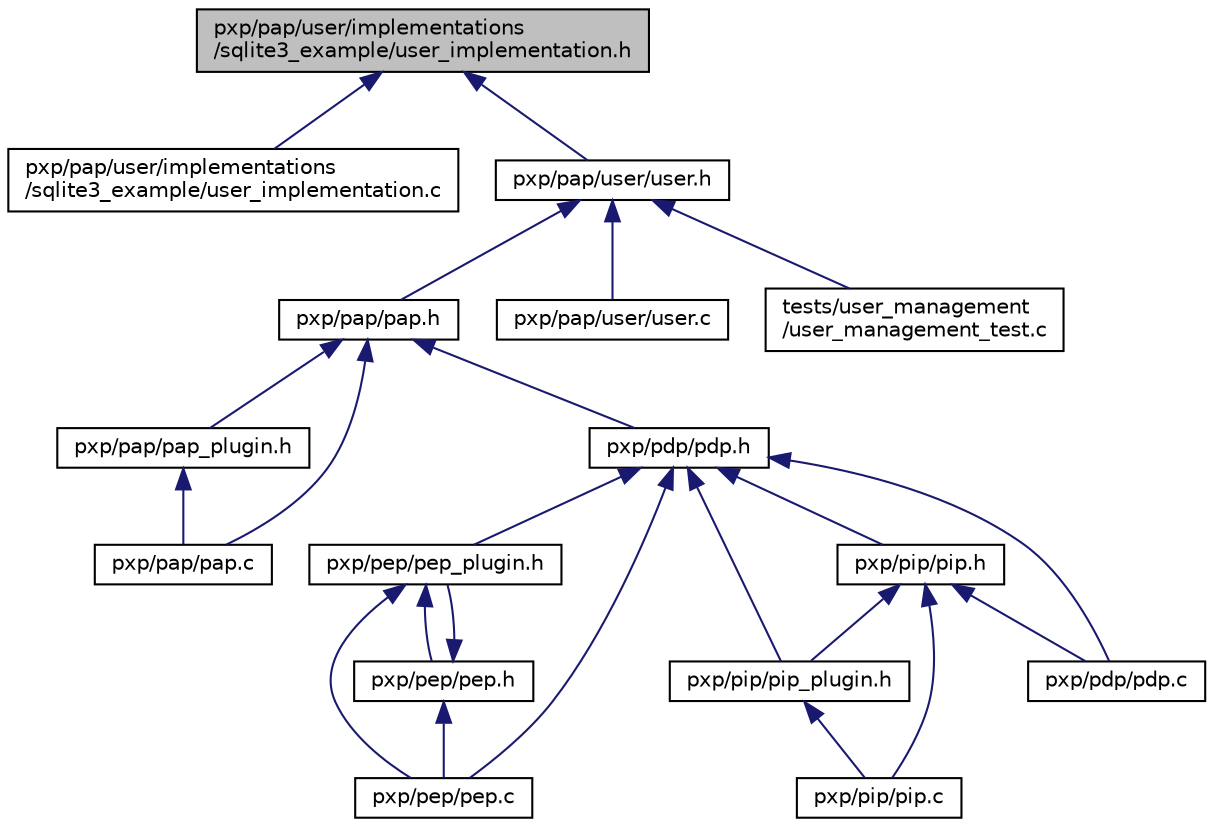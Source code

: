 digraph "pxp/pap/user/implementations/sqlite3_example/user_implementation.h"
{
  edge [fontname="Helvetica",fontsize="10",labelfontname="Helvetica",labelfontsize="10"];
  node [fontname="Helvetica",fontsize="10",shape=record];
  Node1 [label="pxp/pap/user/implementations\l/sqlite3_example/user_implementation.h",height=0.2,width=0.4,color="black", fillcolor="grey75", style="filled", fontcolor="black"];
  Node1 -> Node2 [dir="back",color="midnightblue",fontsize="10",style="solid",fontname="Helvetica"];
  Node2 [label="pxp/pap/user/implementations\l/sqlite3_example/user_implementation.c",height=0.2,width=0.4,color="black", fillcolor="white", style="filled",URL="$user__implementation_8c.html"];
  Node1 -> Node3 [dir="back",color="midnightblue",fontsize="10",style="solid",fontname="Helvetica"];
  Node3 [label="pxp/pap/user/user.h",height=0.2,width=0.4,color="black", fillcolor="white", style="filled",URL="$user_8h.html"];
  Node3 -> Node4 [dir="back",color="midnightblue",fontsize="10",style="solid",fontname="Helvetica"];
  Node4 [label="pxp/pap/pap.h",height=0.2,width=0.4,color="black", fillcolor="white", style="filled",URL="$pap_8h.html"];
  Node4 -> Node5 [dir="back",color="midnightblue",fontsize="10",style="solid",fontname="Helvetica"];
  Node5 [label="pxp/pap/pap.c",height=0.2,width=0.4,color="black", fillcolor="white", style="filled",URL="$pap_8c.html"];
  Node4 -> Node6 [dir="back",color="midnightblue",fontsize="10",style="solid",fontname="Helvetica"];
  Node6 [label="pxp/pap/pap_plugin.h",height=0.2,width=0.4,color="black", fillcolor="white", style="filled",URL="$pap__plugin_8h.html"];
  Node6 -> Node5 [dir="back",color="midnightblue",fontsize="10",style="solid",fontname="Helvetica"];
  Node4 -> Node7 [dir="back",color="midnightblue",fontsize="10",style="solid",fontname="Helvetica"];
  Node7 [label="pxp/pdp/pdp.h",height=0.2,width=0.4,color="black", fillcolor="white", style="filled",URL="$pdp_8h.html"];
  Node7 -> Node8 [dir="back",color="midnightblue",fontsize="10",style="solid",fontname="Helvetica"];
  Node8 [label="pxp/pdp/pdp.c",height=0.2,width=0.4,color="black", fillcolor="white", style="filled",URL="$pdp_8c.html"];
  Node7 -> Node9 [dir="back",color="midnightblue",fontsize="10",style="solid",fontname="Helvetica"];
  Node9 [label="pxp/pep/pep_plugin.h",height=0.2,width=0.4,color="black", fillcolor="white", style="filled",URL="$pep__plugin_8h.html"];
  Node9 -> Node10 [dir="back",color="midnightblue",fontsize="10",style="solid",fontname="Helvetica"];
  Node10 [label="pxp/pep/pep.h",height=0.2,width=0.4,color="black", fillcolor="white", style="filled",URL="$pep_8h.html"];
  Node10 -> Node11 [dir="back",color="midnightblue",fontsize="10",style="solid",fontname="Helvetica"];
  Node11 [label="pxp/pep/pep.c",height=0.2,width=0.4,color="black", fillcolor="white", style="filled",URL="$pep_8c.html"];
  Node10 -> Node9 [dir="back",color="midnightblue",fontsize="10",style="solid",fontname="Helvetica"];
  Node9 -> Node11 [dir="back",color="midnightblue",fontsize="10",style="solid",fontname="Helvetica"];
  Node7 -> Node11 [dir="back",color="midnightblue",fontsize="10",style="solid",fontname="Helvetica"];
  Node7 -> Node12 [dir="back",color="midnightblue",fontsize="10",style="solid",fontname="Helvetica"];
  Node12 [label="pxp/pip/pip.h",height=0.2,width=0.4,color="black", fillcolor="white", style="filled",URL="$pip_8h.html"];
  Node12 -> Node8 [dir="back",color="midnightblue",fontsize="10",style="solid",fontname="Helvetica"];
  Node12 -> Node13 [dir="back",color="midnightblue",fontsize="10",style="solid",fontname="Helvetica"];
  Node13 [label="pxp/pip/pip.c",height=0.2,width=0.4,color="black", fillcolor="white", style="filled",URL="$pip_8c.html"];
  Node12 -> Node14 [dir="back",color="midnightblue",fontsize="10",style="solid",fontname="Helvetica"];
  Node14 [label="pxp/pip/pip_plugin.h",height=0.2,width=0.4,color="black", fillcolor="white", style="filled",URL="$pip__plugin_8h.html"];
  Node14 -> Node13 [dir="back",color="midnightblue",fontsize="10",style="solid",fontname="Helvetica"];
  Node7 -> Node14 [dir="back",color="midnightblue",fontsize="10",style="solid",fontname="Helvetica"];
  Node3 -> Node15 [dir="back",color="midnightblue",fontsize="10",style="solid",fontname="Helvetica"];
  Node15 [label="pxp/pap/user/user.c",height=0.2,width=0.4,color="black", fillcolor="white", style="filled",URL="$user_8c.html"];
  Node3 -> Node16 [dir="back",color="midnightblue",fontsize="10",style="solid",fontname="Helvetica"];
  Node16 [label="tests/user_management\l/user_management_test.c",height=0.2,width=0.4,color="black", fillcolor="white", style="filled",URL="$user__management__test_8c.html"];
}
